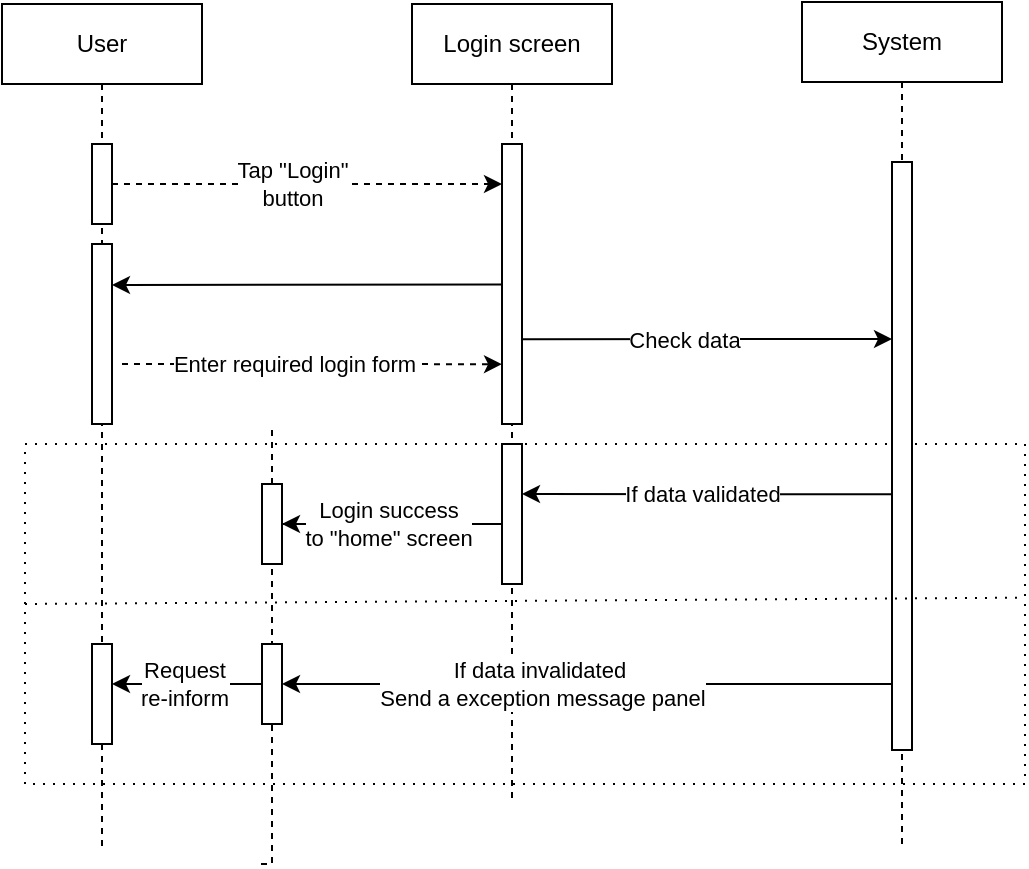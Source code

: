 <mxfile version="22.0.2" type="device">
  <diagram name="Page-1" id="1ohKNWkDU8yakhS3Xj9J">
    <mxGraphModel dx="989" dy="589" grid="1" gridSize="10" guides="1" tooltips="1" connect="1" arrows="1" fold="1" page="1" pageScale="1" pageWidth="850" pageHeight="1100" math="0" shadow="0">
      <root>
        <mxCell id="0" />
        <mxCell id="1" parent="0" />
        <mxCell id="iq2cGOWBgzLNHuhJLWZD-1" value="" style="rounded=0;whiteSpace=wrap;html=1;fontFamily=Helvetica;fontSize=11;fontColor=default;dashed=1;dashPattern=1 4;" vertex="1" parent="1">
          <mxGeometry x="151.5" y="300" width="500" height="170" as="geometry" />
        </mxCell>
        <mxCell id="iq2cGOWBgzLNHuhJLWZD-2" value="User" style="shape=umlLifeline;perimeter=lifelinePerimeter;whiteSpace=wrap;html=1;container=0;dropTarget=0;collapsible=0;recursiveResize=0;outlineConnect=0;portConstraint=eastwest;newEdgeStyle={&quot;edgeStyle&quot;:&quot;elbowEdgeStyle&quot;,&quot;elbow&quot;:&quot;vertical&quot;,&quot;curved&quot;:0,&quot;rounded&quot;:0};" vertex="1" parent="1">
          <mxGeometry x="140" y="80" width="100" height="421" as="geometry" />
        </mxCell>
        <mxCell id="iq2cGOWBgzLNHuhJLWZD-3" value="" style="html=1;points=[];perimeter=orthogonalPerimeter;outlineConnect=0;targetShapes=umlLifeline;portConstraint=eastwest;newEdgeStyle={&quot;edgeStyle&quot;:&quot;elbowEdgeStyle&quot;,&quot;elbow&quot;:&quot;vertical&quot;,&quot;curved&quot;:0,&quot;rounded&quot;:0};" vertex="1" parent="iq2cGOWBgzLNHuhJLWZD-2">
          <mxGeometry x="45" y="70" width="10" height="40" as="geometry" />
        </mxCell>
        <mxCell id="iq2cGOWBgzLNHuhJLWZD-39" value="" style="html=1;points=[];perimeter=orthogonalPerimeter;outlineConnect=0;targetShapes=umlLifeline;portConstraint=eastwest;newEdgeStyle={&quot;edgeStyle&quot;:&quot;elbowEdgeStyle&quot;,&quot;elbow&quot;:&quot;vertical&quot;,&quot;curved&quot;:0,&quot;rounded&quot;:0};" vertex="1" parent="iq2cGOWBgzLNHuhJLWZD-2">
          <mxGeometry x="45" y="120" width="10" height="90" as="geometry" />
        </mxCell>
        <mxCell id="iq2cGOWBgzLNHuhJLWZD-63" value="" style="html=1;points=[];perimeter=orthogonalPerimeter;outlineConnect=0;targetShapes=umlLifeline;portConstraint=eastwest;newEdgeStyle={&quot;edgeStyle&quot;:&quot;elbowEdgeStyle&quot;,&quot;elbow&quot;:&quot;vertical&quot;,&quot;curved&quot;:0,&quot;rounded&quot;:0};" vertex="1" parent="iq2cGOWBgzLNHuhJLWZD-2">
          <mxGeometry x="45" y="320" width="10" height="50" as="geometry" />
        </mxCell>
        <mxCell id="iq2cGOWBgzLNHuhJLWZD-5" value="Login screen" style="shape=umlLifeline;perimeter=lifelinePerimeter;whiteSpace=wrap;html=1;container=0;dropTarget=0;collapsible=0;recursiveResize=0;outlineConnect=0;portConstraint=eastwest;newEdgeStyle={&quot;edgeStyle&quot;:&quot;elbowEdgeStyle&quot;,&quot;elbow&quot;:&quot;vertical&quot;,&quot;curved&quot;:0,&quot;rounded&quot;:0};" vertex="1" parent="1">
          <mxGeometry x="345" y="80" width="100" height="400" as="geometry" />
        </mxCell>
        <mxCell id="iq2cGOWBgzLNHuhJLWZD-6" value="" style="html=1;points=[];perimeter=orthogonalPerimeter;outlineConnect=0;targetShapes=umlLifeline;portConstraint=eastwest;newEdgeStyle={&quot;edgeStyle&quot;:&quot;elbowEdgeStyle&quot;,&quot;elbow&quot;:&quot;vertical&quot;,&quot;curved&quot;:0,&quot;rounded&quot;:0};" vertex="1" parent="iq2cGOWBgzLNHuhJLWZD-5">
          <mxGeometry x="45" y="70" width="10" height="140" as="geometry" />
        </mxCell>
        <mxCell id="iq2cGOWBgzLNHuhJLWZD-41" value="" style="html=1;points=[];perimeter=orthogonalPerimeter;outlineConnect=0;targetShapes=umlLifeline;portConstraint=eastwest;newEdgeStyle={&quot;edgeStyle&quot;:&quot;elbowEdgeStyle&quot;,&quot;elbow&quot;:&quot;vertical&quot;,&quot;curved&quot;:0,&quot;rounded&quot;:0};" vertex="1" parent="iq2cGOWBgzLNHuhJLWZD-5">
          <mxGeometry x="45" y="220" width="10" height="70" as="geometry" />
        </mxCell>
        <mxCell id="iq2cGOWBgzLNHuhJLWZD-10" value="System" style="shape=umlLifeline;perimeter=lifelinePerimeter;whiteSpace=wrap;html=1;container=0;dropTarget=0;collapsible=0;recursiveResize=0;outlineConnect=0;portConstraint=eastwest;newEdgeStyle={&quot;edgeStyle&quot;:&quot;elbowEdgeStyle&quot;,&quot;elbow&quot;:&quot;vertical&quot;,&quot;curved&quot;:0,&quot;rounded&quot;:0};" vertex="1" parent="1">
          <mxGeometry x="540" y="79" width="100" height="422" as="geometry" />
        </mxCell>
        <mxCell id="iq2cGOWBgzLNHuhJLWZD-11" value="" style="html=1;points=[];perimeter=orthogonalPerimeter;outlineConnect=0;targetShapes=umlLifeline;portConstraint=eastwest;newEdgeStyle={&quot;edgeStyle&quot;:&quot;elbowEdgeStyle&quot;,&quot;elbow&quot;:&quot;vertical&quot;,&quot;curved&quot;:0,&quot;rounded&quot;:0};" vertex="1" parent="iq2cGOWBgzLNHuhJLWZD-10">
          <mxGeometry x="45" y="80" width="10" height="294" as="geometry" />
        </mxCell>
        <mxCell id="iq2cGOWBgzLNHuhJLWZD-12" style="edgeStyle=elbowEdgeStyle;rounded=0;orthogonalLoop=1;jettySize=auto;html=1;elbow=vertical;curved=0;dashed=1;" edge="1" parent="1" target="iq2cGOWBgzLNHuhJLWZD-6">
          <mxGeometry relative="1" as="geometry">
            <mxPoint x="195" y="170.003" as="sourcePoint" />
            <mxPoint x="340" y="168" as="targetPoint" />
          </mxGeometry>
        </mxCell>
        <mxCell id="iq2cGOWBgzLNHuhJLWZD-13" value="Tap &quot;Login&quot;&lt;br&gt;button" style="edgeLabel;html=1;align=center;verticalAlign=middle;resizable=0;points=[];fontSize=11;fontFamily=Helvetica;fontColor=default;" vertex="1" connectable="0" parent="iq2cGOWBgzLNHuhJLWZD-12">
          <mxGeometry x="-0.267" y="-3" relative="1" as="geometry">
            <mxPoint x="18" y="-3" as="offset" />
          </mxGeometry>
        </mxCell>
        <mxCell id="iq2cGOWBgzLNHuhJLWZD-31" style="edgeStyle=elbowEdgeStyle;rounded=0;orthogonalLoop=1;jettySize=auto;html=1;elbow=vertical;curved=0;" edge="1" parent="1" target="iq2cGOWBgzLNHuhJLWZD-39">
          <mxGeometry relative="1" as="geometry">
            <mxPoint x="390" y="220.31" as="sourcePoint" />
            <mxPoint x="200" y="220" as="targetPoint" />
          </mxGeometry>
        </mxCell>
        <mxCell id="iq2cGOWBgzLNHuhJLWZD-32" style="edgeStyle=elbowEdgeStyle;rounded=0;orthogonalLoop=1;jettySize=auto;html=1;elbow=horizontal;curved=0;dashed=1;exitX=1.5;exitY=0.333;exitDx=0;exitDy=0;exitPerimeter=0;" edge="1" parent="1">
          <mxGeometry relative="1" as="geometry">
            <mxPoint x="200" y="260.0" as="sourcePoint" />
            <mxPoint x="390" y="260.08" as="targetPoint" />
            <Array as="points">
              <mxPoint x="209.5" y="260.08" />
            </Array>
          </mxGeometry>
        </mxCell>
        <mxCell id="iq2cGOWBgzLNHuhJLWZD-33" value="Enter required login form" style="edgeLabel;html=1;align=center;verticalAlign=middle;resizable=0;points=[];" vertex="1" connectable="0" parent="iq2cGOWBgzLNHuhJLWZD-32">
          <mxGeometry x="-0.118" y="-2" relative="1" as="geometry">
            <mxPoint x="2" y="-2" as="offset" />
          </mxGeometry>
        </mxCell>
        <mxCell id="iq2cGOWBgzLNHuhJLWZD-35" style="edgeStyle=elbowEdgeStyle;rounded=0;orthogonalLoop=1;jettySize=auto;html=1;elbow=vertical;curved=0;" edge="1" parent="1">
          <mxGeometry relative="1" as="geometry">
            <mxPoint x="400" y="247.659" as="sourcePoint" />
            <mxPoint x="585.0" y="247.659" as="targetPoint" />
          </mxGeometry>
        </mxCell>
        <mxCell id="iq2cGOWBgzLNHuhJLWZD-36" value="Check data" style="edgeLabel;html=1;align=center;verticalAlign=middle;resizable=0;points=[];" vertex="1" connectable="0" parent="iq2cGOWBgzLNHuhJLWZD-35">
          <mxGeometry x="-0.195" y="1" relative="1" as="geometry">
            <mxPoint x="6" y="1" as="offset" />
          </mxGeometry>
        </mxCell>
        <mxCell id="iq2cGOWBgzLNHuhJLWZD-40" style="edgeStyle=elbowEdgeStyle;rounded=0;orthogonalLoop=1;jettySize=auto;html=1;elbow=vertical;curved=0;" edge="1" parent="1">
          <mxGeometry relative="1" as="geometry">
            <mxPoint x="400" y="325.138" as="targetPoint" />
            <mxPoint x="585.0" y="325.138" as="sourcePoint" />
          </mxGeometry>
        </mxCell>
        <mxCell id="iq2cGOWBgzLNHuhJLWZD-42" value="If data validated" style="edgeLabel;html=1;align=center;verticalAlign=middle;resizable=0;points=[];" vertex="1" connectable="0" parent="iq2cGOWBgzLNHuhJLWZD-40">
          <mxGeometry x="0.203" y="1" relative="1" as="geometry">
            <mxPoint x="16" y="-1" as="offset" />
          </mxGeometry>
        </mxCell>
        <mxCell id="iq2cGOWBgzLNHuhJLWZD-53" style="edgeStyle=elbowEdgeStyle;rounded=0;orthogonalLoop=1;jettySize=auto;html=1;elbow=horizontal;curved=0;dashed=1;endArrow=none;endFill=0;" edge="1" parent="1">
          <mxGeometry relative="1" as="geometry">
            <mxPoint x="267.5" y="510" as="targetPoint" />
            <mxPoint x="282.5" y="340" as="sourcePoint" />
          </mxGeometry>
        </mxCell>
        <mxCell id="iq2cGOWBgzLNHuhJLWZD-56" style="edgeStyle=elbowEdgeStyle;rounded=0;orthogonalLoop=1;jettySize=auto;html=1;elbow=vertical;curved=0;dashed=1;endArrow=none;endFill=0;" edge="1" parent="1" source="iq2cGOWBgzLNHuhJLWZD-43">
          <mxGeometry relative="1" as="geometry">
            <mxPoint x="275" y="290" as="targetPoint" />
          </mxGeometry>
        </mxCell>
        <mxCell id="iq2cGOWBgzLNHuhJLWZD-43" value="" style="html=1;points=[];perimeter=orthogonalPerimeter;outlineConnect=0;targetShapes=umlLifeline;portConstraint=eastwest;newEdgeStyle={&quot;edgeStyle&quot;:&quot;elbowEdgeStyle&quot;,&quot;elbow&quot;:&quot;vertical&quot;,&quot;curved&quot;:0,&quot;rounded&quot;:0};" vertex="1" parent="1">
          <mxGeometry x="270" y="320" width="10" height="40" as="geometry" />
        </mxCell>
        <mxCell id="iq2cGOWBgzLNHuhJLWZD-46" style="edgeStyle=elbowEdgeStyle;rounded=0;orthogonalLoop=1;jettySize=auto;html=1;elbow=vertical;curved=0;" edge="1" parent="1" source="iq2cGOWBgzLNHuhJLWZD-41" target="iq2cGOWBgzLNHuhJLWZD-43">
          <mxGeometry relative="1" as="geometry" />
        </mxCell>
        <mxCell id="iq2cGOWBgzLNHuhJLWZD-50" value="Login success&lt;br&gt;to &quot;home&quot; screen" style="edgeLabel;html=1;align=center;verticalAlign=middle;resizable=0;points=[];" vertex="1" connectable="0" parent="iq2cGOWBgzLNHuhJLWZD-46">
          <mxGeometry x="0.258" y="2" relative="1" as="geometry">
            <mxPoint x="12" y="-2" as="offset" />
          </mxGeometry>
        </mxCell>
        <mxCell id="iq2cGOWBgzLNHuhJLWZD-64" style="edgeStyle=elbowEdgeStyle;rounded=0;orthogonalLoop=1;jettySize=auto;html=1;elbow=vertical;curved=0;" edge="1" parent="1" source="iq2cGOWBgzLNHuhJLWZD-52" target="iq2cGOWBgzLNHuhJLWZD-63">
          <mxGeometry relative="1" as="geometry" />
        </mxCell>
        <mxCell id="iq2cGOWBgzLNHuhJLWZD-65" value="Request&lt;br&gt;re-inform" style="edgeLabel;html=1;align=center;verticalAlign=middle;resizable=0;points=[];" vertex="1" connectable="0" parent="iq2cGOWBgzLNHuhJLWZD-64">
          <mxGeometry x="0.353" y="-1" relative="1" as="geometry">
            <mxPoint x="11" y="1" as="offset" />
          </mxGeometry>
        </mxCell>
        <mxCell id="iq2cGOWBgzLNHuhJLWZD-52" value="" style="html=1;points=[];perimeter=orthogonalPerimeter;outlineConnect=0;targetShapes=umlLifeline;portConstraint=eastwest;newEdgeStyle={&quot;edgeStyle&quot;:&quot;elbowEdgeStyle&quot;,&quot;elbow&quot;:&quot;vertical&quot;,&quot;curved&quot;:0,&quot;rounded&quot;:0};" vertex="1" parent="1">
          <mxGeometry x="270" y="400" width="10" height="40" as="geometry" />
        </mxCell>
        <mxCell id="iq2cGOWBgzLNHuhJLWZD-58" style="rounded=0;orthogonalLoop=1;jettySize=auto;html=1;dashed=1;dashPattern=1 4;endArrow=none;endFill=0;entryX=0.999;entryY=0.452;entryDx=0;entryDy=0;entryPerimeter=0;" edge="1" parent="1" target="iq2cGOWBgzLNHuhJLWZD-1">
          <mxGeometry relative="1" as="geometry">
            <mxPoint x="229.5" y="380" as="targetPoint" />
            <mxPoint x="151.5" y="380" as="sourcePoint" />
          </mxGeometry>
        </mxCell>
        <mxCell id="iq2cGOWBgzLNHuhJLWZD-59" style="edgeStyle=elbowEdgeStyle;rounded=0;orthogonalLoop=1;jettySize=auto;html=1;elbow=vertical;curved=0;" edge="1" parent="1" source="iq2cGOWBgzLNHuhJLWZD-11" target="iq2cGOWBgzLNHuhJLWZD-52">
          <mxGeometry relative="1" as="geometry" />
        </mxCell>
        <mxCell id="iq2cGOWBgzLNHuhJLWZD-60" value="If data invalidated&amp;nbsp;&lt;br&gt;Send a exception message panel" style="edgeLabel;html=1;align=center;verticalAlign=middle;resizable=0;points=[];" vertex="1" connectable="0" parent="iq2cGOWBgzLNHuhJLWZD-59">
          <mxGeometry x="-0.09" y="-2" relative="1" as="geometry">
            <mxPoint x="-36" y="2" as="offset" />
          </mxGeometry>
        </mxCell>
      </root>
    </mxGraphModel>
  </diagram>
</mxfile>
